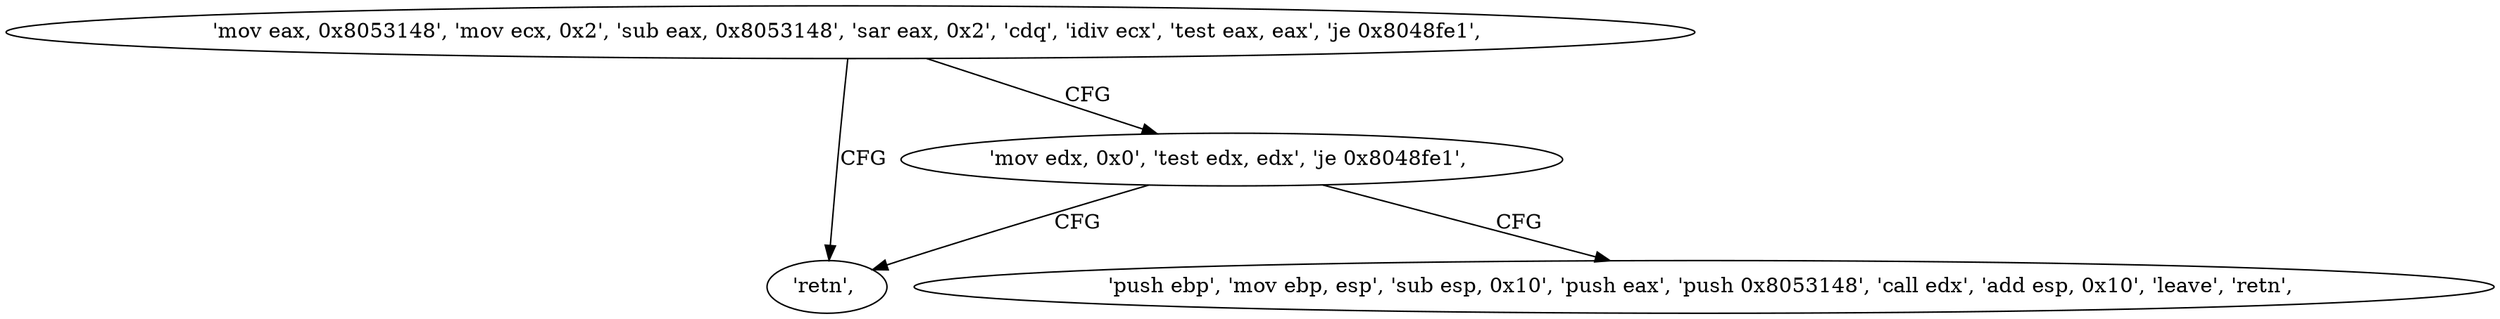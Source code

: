 digraph "func" {
"134516652" [label = "'mov eax, 0x8053148', 'mov ecx, 0x2', 'sub eax, 0x8053148', 'sar eax, 0x2', 'cdq', 'idiv ecx', 'test eax, eax', 'je 0x8048fe1', " ]
"134516705" [label = "'retn', " ]
"134516677" [label = "'mov edx, 0x0', 'test edx, edx', 'je 0x8048fe1', " ]
"134516686" [label = "'push ebp', 'mov ebp, esp', 'sub esp, 0x10', 'push eax', 'push 0x8053148', 'call edx', 'add esp, 0x10', 'leave', 'retn', " ]
"134516652" -> "134516705" [ label = "CFG" ]
"134516652" -> "134516677" [ label = "CFG" ]
"134516677" -> "134516705" [ label = "CFG" ]
"134516677" -> "134516686" [ label = "CFG" ]
}
